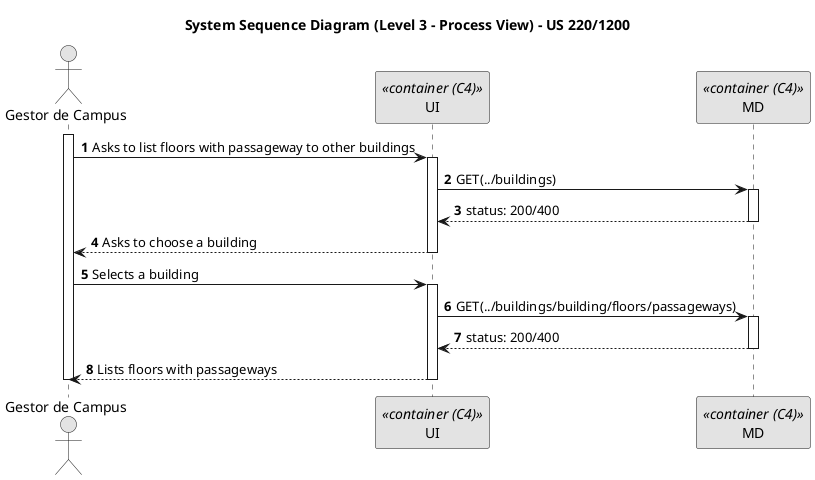 @startuml
skinparam monochrome true
skinparam packageStyle rectangle
skinparam shadowing false
autonumber

title System Sequence Diagram (Level 3 - Process View) - US 220/1200


actor "Gestor de Campus" as actor

participant "UI" as UI <<container (C4)>>
participant "MD" as MD <<container (C4)>>

activate actor
actor -> UI: Asks to list floors with passageway to other buildings
activate UI
UI -> MD: GET(../buildings)
activate MD
MD --> UI: status: 200/400
deactivate MD
actor <-- UI: Asks to choose a building
deactivate UI
actor -> UI: Selects a building
activate UI
UI -> MD: GET(../buildings/building/floors/passageways)
activate MD
MD --> UI: status: 200/400
deactivate MD
actor <-- UI: Lists floors with passageways
deactivate UI
deactivate actor


@enduml